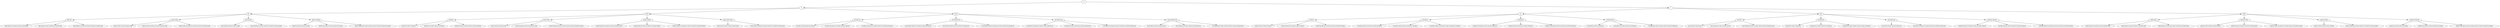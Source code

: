 digraph G {
node [fontname = "DejaVuSans"];
e -> 0;
e -> 1;
0 -> 00;
0 -> 010;
0 -> 0110;
00 -> 001100;
00 -> 00101100;
00 -> 00110100;
00 -> 0010110100;
001100 -> 001100101101001011001101001100;
001100 -> 001100101100110100101101001100;
001100 -> 00110010110100101100110100101101001100;
00101100 -> 001011001101001100101100;
00101100 -> 00101100110100101101001100101100;
00101100 -> 0010110011010010110100110010110100101100;
00110100 -> 001101001100101100110100;
00110100 -> 0011010010110100110010110100101100110100;
0010110100 -> 0010110100110010110100;
0010110100 -> 001011010010110011010010110100;
0010110100 -> 0010110100101100110100110010110011010010110100;
010 -> 010010;
010 -> 01011010;
010 -> 0100110010;
010 -> 010110011010;
010010 -> 010010110011010010;
010010 -> 01001011010011001011010010;
010010 -> 0100101100110100110010110011010010;
01011010 -> 01011010011001011010;
01011010 -> 0101101001011001101001011010;
01011010 -> 01011010010110011010011001011001101001011010;
0100110010 -> 0100110010110100101100110100110010;
0100110010 -> 0100110010110011010010110100110010;
0100110010 -> 010011001011010010110011010010110100110010;
010110011010 -> 0101100110100110010110011010;
010110011010 -> 01011001101001011010011001011010010110011010;
0110 -> 01100110;
0110 -> 0110100110;
0110 -> 0110010110;
0110 -> 011010010110;
01100110 -> 011001101001100101100110;
01100110 -> 01100110100101101001100101100110;
01100110 -> 0110011010010110100110010110100101100110;
0110100110 -> 0110100110010110100101100110100110;
0110100110 -> 0110100110010110011010010110100110;
0110100110 -> 011010011001011010010110011010010110100110;
0110010110 -> 0110010110100101100110100110010110;
0110010110 -> 0110010110011010010110100110010110;
0110010110 -> 011001011010010110011010010110100110010110;
011010010110 -> 011010010110011010010110;
011010010110 -> 01101001011010011001011010010110;
011010010110 -> 0110100101100110100110010110011010010110;
1 -> 11;
1 -> 101;
1 -> 1001;
11 -> 110011;
11 -> 11010011;
11 -> 11001011;
11 -> 1101001011;
110011 -> 1100110100110010110011;
110011 -> 110011010010110100110010110011;
110011 -> 11001101001011010011001011010010110011;
11010011 -> 11010011001011010010110011010011;
11010011 -> 11010011001011001101001011010011;
11010011 -> 1101001100101101001011001101001011010011;
11001011 -> 11001011010010110011010011001011;
11001011 -> 11001011001101001011010011001011;
11001011 -> 1100101101001011001101001011010011001011;
1101001011 -> 1101001011001101001011;
1101001011 -> 110100101101001100101101001011;
1101001011 -> 11010010110011010011001011001101001011;
101 -> 101101;
101 -> 10100101;
101 -> 1011001101;
101 -> 101001100101;
101101 -> 101101001100101101;
101101 -> 10110100101100110100101101;
101101 -> 101101001011001101001100101100110100101101;
10100101 -> 10100101100110100101;
10100101 -> 1010010110100110010110100101;
10100101 -> 101001011001101001100101100110100101;
1011001101 -> 10110011010011001011001101;
1011001101 -> 101100110100101101001100101101001011001101;
101001100101 -> 101001100101101001011001101001100101;
101001100101 -> 101001100101100110100101101001100101;
101001100101 -> 10100110010110100101100110100101101001100101;
1001 -> 10011001;
1001 -> 1001011001;
1001 -> 1001101001;
1001 -> 100101101001;
10011001 -> 10011001011010010110011010011001;
10011001 -> 10011001011001101001011010011001;
10011001 -> 1001100101101001011001101001011010011001;
1001011001 -> 10010110011010011001011001;
1001011001 -> 1001011001101001011010011001011001;
1001011001 -> 100101100110100101101001100101101001011001;
1001101001 -> 10011010011001011001101001;
1001101001 -> 100110100101101001100101101001011001101001;
100101101001 -> 100101101001100101101001;
100101101001 -> 10010110100101100110100101101001;
100101101001 -> 100101101001011001101001100101100110100101101001;
}
